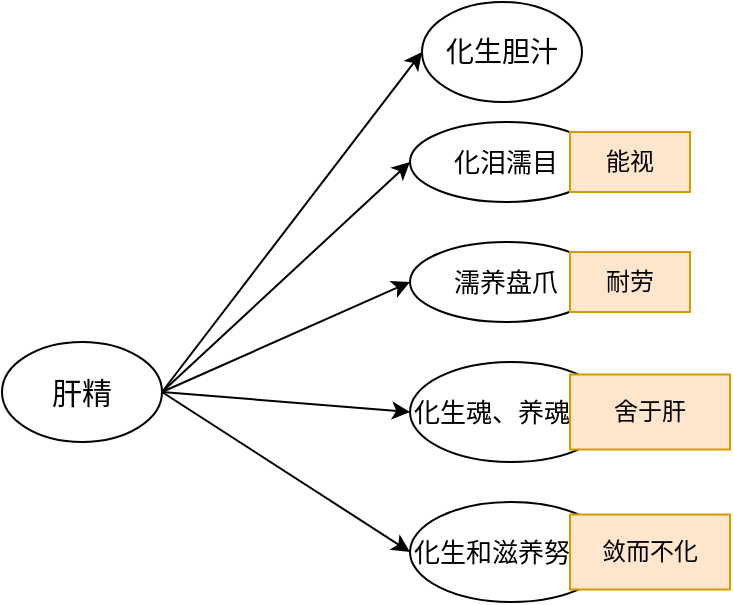 <mxfile version="22.1.17" type="github">
  <diagram name="第 1 页" id="SPCY4sjMRmm0NcjuiNyU">
    <mxGraphModel dx="1050" dy="557" grid="1" gridSize="10" guides="1" tooltips="1" connect="1" arrows="1" fold="1" page="1" pageScale="1" pageWidth="827" pageHeight="1169" math="0" shadow="0">
      <root>
        <mxCell id="0" />
        <mxCell id="1" parent="0" />
        <mxCell id="0-277O36P96OIKh_NpkG-1" value="肝精" style="ellipse;whiteSpace=wrap;html=1;fontSize=15;" parent="1" vertex="1">
          <mxGeometry x="190" y="250" width="80" height="50" as="geometry" />
        </mxCell>
        <mxCell id="AbgtmwVt9UdKqXQrlQnO-2" value="化生胆汁" style="ellipse;whiteSpace=wrap;html=1;fontSize=14;" vertex="1" parent="1">
          <mxGeometry x="400" y="80" width="80" height="50" as="geometry" />
        </mxCell>
        <mxCell id="AbgtmwVt9UdKqXQrlQnO-8" value="" style="group" vertex="1" connectable="0" parent="1">
          <mxGeometry x="414" y="140" width="120" height="40" as="geometry" />
        </mxCell>
        <mxCell id="AbgtmwVt9UdKqXQrlQnO-9" value="化泪濡目" style="ellipse;whiteSpace=wrap;html=1;fontSize=13;" vertex="1" parent="AbgtmwVt9UdKqXQrlQnO-8">
          <mxGeometry x="-20" width="96" height="40" as="geometry" />
        </mxCell>
        <mxCell id="AbgtmwVt9UdKqXQrlQnO-10" value="" style="endArrow=classic;html=1;rounded=0;exitX=1;exitY=0.5;exitDx=0;exitDy=0;" edge="1" parent="AbgtmwVt9UdKqXQrlQnO-8" source="AbgtmwVt9UdKqXQrlQnO-9" target="AbgtmwVt9UdKqXQrlQnO-11">
          <mxGeometry width="50" height="50" relative="1" as="geometry">
            <mxPoint x="127" y="21" as="sourcePoint" />
            <mxPoint x="272" y="20" as="targetPoint" />
          </mxGeometry>
        </mxCell>
        <mxCell id="AbgtmwVt9UdKqXQrlQnO-11" value="能视" style="text;html=1;strokeColor=#d79b00;fillColor=#ffe6cc;align=center;verticalAlign=middle;whiteSpace=wrap;rounded=0;" vertex="1" parent="AbgtmwVt9UdKqXQrlQnO-8">
          <mxGeometry x="60" y="5" width="60" height="30" as="geometry" />
        </mxCell>
        <mxCell id="AbgtmwVt9UdKqXQrlQnO-12" value="" style="group" vertex="1" connectable="0" parent="1">
          <mxGeometry x="414" y="200" width="120" height="40" as="geometry" />
        </mxCell>
        <mxCell id="AbgtmwVt9UdKqXQrlQnO-13" value="濡养盘爪" style="ellipse;whiteSpace=wrap;html=1;fontSize=13;" vertex="1" parent="AbgtmwVt9UdKqXQrlQnO-12">
          <mxGeometry x="-20" width="96" height="40" as="geometry" />
        </mxCell>
        <mxCell id="AbgtmwVt9UdKqXQrlQnO-14" value="" style="endArrow=classic;html=1;rounded=0;exitX=1;exitY=0.5;exitDx=0;exitDy=0;" edge="1" parent="AbgtmwVt9UdKqXQrlQnO-12" source="AbgtmwVt9UdKqXQrlQnO-13" target="AbgtmwVt9UdKqXQrlQnO-15">
          <mxGeometry width="50" height="50" relative="1" as="geometry">
            <mxPoint x="127" y="21" as="sourcePoint" />
            <mxPoint x="272" y="20" as="targetPoint" />
          </mxGeometry>
        </mxCell>
        <mxCell id="AbgtmwVt9UdKqXQrlQnO-15" value="耐劳" style="text;html=1;strokeColor=#d79b00;fillColor=#ffe6cc;align=center;verticalAlign=middle;whiteSpace=wrap;rounded=0;" vertex="1" parent="AbgtmwVt9UdKqXQrlQnO-12">
          <mxGeometry x="60" y="5" width="60" height="30" as="geometry" />
        </mxCell>
        <mxCell id="AbgtmwVt9UdKqXQrlQnO-17" value="" style="endArrow=classic;html=1;rounded=0;entryX=0;entryY=0.5;entryDx=0;entryDy=0;exitX=1;exitY=0.5;exitDx=0;exitDy=0;" edge="1" parent="1" source="0-277O36P96OIKh_NpkG-1" target="AbgtmwVt9UdKqXQrlQnO-2">
          <mxGeometry width="50" height="50" relative="1" as="geometry">
            <mxPoint x="300" y="180" as="sourcePoint" />
            <mxPoint x="350" y="130" as="targetPoint" />
          </mxGeometry>
        </mxCell>
        <mxCell id="AbgtmwVt9UdKqXQrlQnO-18" value="" style="endArrow=classic;html=1;rounded=0;entryX=0;entryY=0.5;entryDx=0;entryDy=0;exitX=1;exitY=0.5;exitDx=0;exitDy=0;" edge="1" parent="1" source="0-277O36P96OIKh_NpkG-1" target="AbgtmwVt9UdKqXQrlQnO-9">
          <mxGeometry width="50" height="50" relative="1" as="geometry">
            <mxPoint x="220" y="370" as="sourcePoint" />
            <mxPoint x="270" y="320" as="targetPoint" />
          </mxGeometry>
        </mxCell>
        <mxCell id="AbgtmwVt9UdKqXQrlQnO-19" value="" style="endArrow=classic;html=1;rounded=0;entryX=0;entryY=0.5;entryDx=0;entryDy=0;exitX=1;exitY=0.5;exitDx=0;exitDy=0;" edge="1" parent="1" source="0-277O36P96OIKh_NpkG-1" target="AbgtmwVt9UdKqXQrlQnO-13">
          <mxGeometry width="50" height="50" relative="1" as="geometry">
            <mxPoint x="270" y="410" as="sourcePoint" />
            <mxPoint x="320" y="360" as="targetPoint" />
          </mxGeometry>
        </mxCell>
        <mxCell id="AbgtmwVt9UdKqXQrlQnO-24" value="" style="group" vertex="1" connectable="0" parent="1">
          <mxGeometry x="394" y="260" width="160" height="50" as="geometry" />
        </mxCell>
        <mxCell id="AbgtmwVt9UdKqXQrlQnO-25" value="化生魂、养魂" style="ellipse;whiteSpace=wrap;html=1;fontSize=13;align=left;" vertex="1" parent="AbgtmwVt9UdKqXQrlQnO-24">
          <mxGeometry width="101.333" height="50" as="geometry" />
        </mxCell>
        <mxCell id="AbgtmwVt9UdKqXQrlQnO-26" value="" style="endArrow=classic;html=1;rounded=0;exitX=1;exitY=0.5;exitDx=0;exitDy=0;" edge="1" parent="AbgtmwVt9UdKqXQrlQnO-24" source="AbgtmwVt9UdKqXQrlQnO-25" target="AbgtmwVt9UdKqXQrlQnO-27">
          <mxGeometry width="50" height="50" relative="1" as="geometry">
            <mxPoint x="169.333" y="26.25" as="sourcePoint" />
            <mxPoint x="362.667" y="25" as="targetPoint" />
          </mxGeometry>
        </mxCell>
        <mxCell id="AbgtmwVt9UdKqXQrlQnO-27" value="舍于肝" style="text;html=1;strokeColor=#d79b00;fillColor=#ffe6cc;align=center;verticalAlign=middle;whiteSpace=wrap;rounded=0;" vertex="1" parent="AbgtmwVt9UdKqXQrlQnO-24">
          <mxGeometry x="80" y="6.25" width="80" height="37.5" as="geometry" />
        </mxCell>
        <mxCell id="AbgtmwVt9UdKqXQrlQnO-28" value="" style="group" vertex="1" connectable="0" parent="1">
          <mxGeometry x="394" y="330" width="160" height="50" as="geometry" />
        </mxCell>
        <mxCell id="AbgtmwVt9UdKqXQrlQnO-29" value="化生和滋养努" style="ellipse;whiteSpace=wrap;html=1;fontSize=13;align=left;" vertex="1" parent="AbgtmwVt9UdKqXQrlQnO-28">
          <mxGeometry width="101.333" height="50" as="geometry" />
        </mxCell>
        <mxCell id="AbgtmwVt9UdKqXQrlQnO-30" value="" style="endArrow=classic;html=1;rounded=0;exitX=1;exitY=0.5;exitDx=0;exitDy=0;" edge="1" parent="AbgtmwVt9UdKqXQrlQnO-28" source="AbgtmwVt9UdKqXQrlQnO-29" target="AbgtmwVt9UdKqXQrlQnO-31">
          <mxGeometry width="50" height="50" relative="1" as="geometry">
            <mxPoint x="169.333" y="26.25" as="sourcePoint" />
            <mxPoint x="362.667" y="25" as="targetPoint" />
          </mxGeometry>
        </mxCell>
        <mxCell id="AbgtmwVt9UdKqXQrlQnO-31" value="敛而不化" style="text;html=1;strokeColor=#d79b00;fillColor=#ffe6cc;align=center;verticalAlign=middle;whiteSpace=wrap;rounded=0;" vertex="1" parent="AbgtmwVt9UdKqXQrlQnO-28">
          <mxGeometry x="80" y="6.25" width="80" height="37.5" as="geometry" />
        </mxCell>
        <mxCell id="AbgtmwVt9UdKqXQrlQnO-32" value="" style="endArrow=classic;html=1;rounded=0;entryX=0;entryY=0.5;entryDx=0;entryDy=0;exitX=1;exitY=0.5;exitDx=0;exitDy=0;" edge="1" parent="1" source="0-277O36P96OIKh_NpkG-1" target="AbgtmwVt9UdKqXQrlQnO-29">
          <mxGeometry width="50" height="50" relative="1" as="geometry">
            <mxPoint x="60" y="460" as="sourcePoint" />
            <mxPoint x="110" y="410" as="targetPoint" />
          </mxGeometry>
        </mxCell>
        <mxCell id="AbgtmwVt9UdKqXQrlQnO-33" value="" style="endArrow=classic;html=1;rounded=0;entryX=0;entryY=0.5;entryDx=0;entryDy=0;exitX=1;exitY=0.5;exitDx=0;exitDy=0;" edge="1" parent="1" source="0-277O36P96OIKh_NpkG-1" target="AbgtmwVt9UdKqXQrlQnO-25">
          <mxGeometry width="50" height="50" relative="1" as="geometry">
            <mxPoint x="80" y="400" as="sourcePoint" />
            <mxPoint x="130" y="350" as="targetPoint" />
          </mxGeometry>
        </mxCell>
      </root>
    </mxGraphModel>
  </diagram>
</mxfile>
